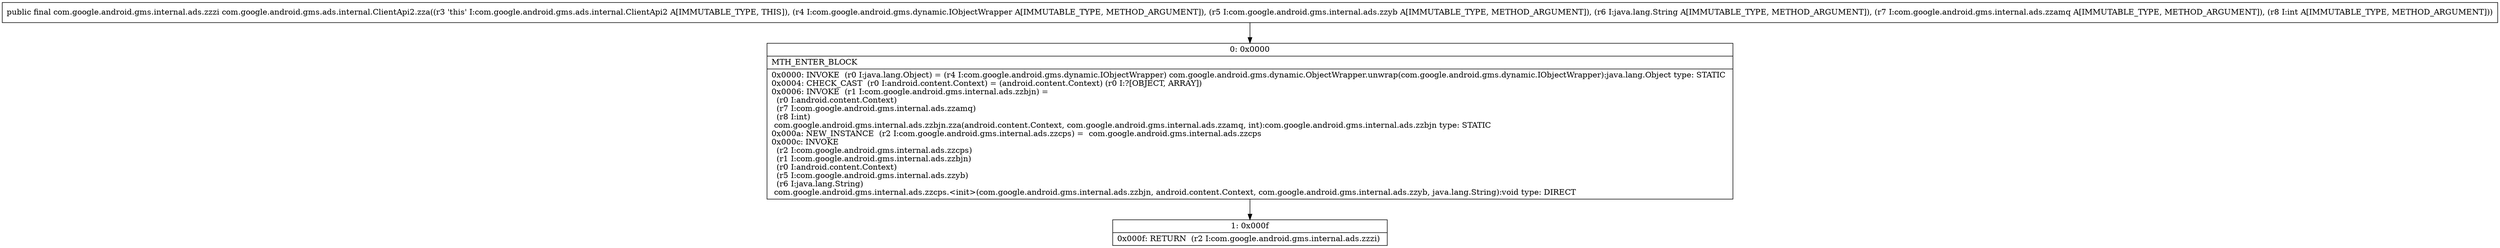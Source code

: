 digraph "CFG forcom.google.android.gms.ads.internal.ClientApi2.zza(Lcom\/google\/android\/gms\/dynamic\/IObjectWrapper;Lcom\/google\/android\/gms\/internal\/ads\/zzyb;Ljava\/lang\/String;Lcom\/google\/android\/gms\/internal\/ads\/zzamq;I)Lcom\/google\/android\/gms\/internal\/ads\/zzzi;" {
Node_0 [shape=record,label="{0\:\ 0x0000|MTH_ENTER_BLOCK\l|0x0000: INVOKE  (r0 I:java.lang.Object) = (r4 I:com.google.android.gms.dynamic.IObjectWrapper) com.google.android.gms.dynamic.ObjectWrapper.unwrap(com.google.android.gms.dynamic.IObjectWrapper):java.lang.Object type: STATIC \l0x0004: CHECK_CAST  (r0 I:android.content.Context) = (android.content.Context) (r0 I:?[OBJECT, ARRAY]) \l0x0006: INVOKE  (r1 I:com.google.android.gms.internal.ads.zzbjn) = \l  (r0 I:android.content.Context)\l  (r7 I:com.google.android.gms.internal.ads.zzamq)\l  (r8 I:int)\l com.google.android.gms.internal.ads.zzbjn.zza(android.content.Context, com.google.android.gms.internal.ads.zzamq, int):com.google.android.gms.internal.ads.zzbjn type: STATIC \l0x000a: NEW_INSTANCE  (r2 I:com.google.android.gms.internal.ads.zzcps) =  com.google.android.gms.internal.ads.zzcps \l0x000c: INVOKE  \l  (r2 I:com.google.android.gms.internal.ads.zzcps)\l  (r1 I:com.google.android.gms.internal.ads.zzbjn)\l  (r0 I:android.content.Context)\l  (r5 I:com.google.android.gms.internal.ads.zzyb)\l  (r6 I:java.lang.String)\l com.google.android.gms.internal.ads.zzcps.\<init\>(com.google.android.gms.internal.ads.zzbjn, android.content.Context, com.google.android.gms.internal.ads.zzyb, java.lang.String):void type: DIRECT \l}"];
Node_1 [shape=record,label="{1\:\ 0x000f|0x000f: RETURN  (r2 I:com.google.android.gms.internal.ads.zzzi) \l}"];
MethodNode[shape=record,label="{public final com.google.android.gms.internal.ads.zzzi com.google.android.gms.ads.internal.ClientApi2.zza((r3 'this' I:com.google.android.gms.ads.internal.ClientApi2 A[IMMUTABLE_TYPE, THIS]), (r4 I:com.google.android.gms.dynamic.IObjectWrapper A[IMMUTABLE_TYPE, METHOD_ARGUMENT]), (r5 I:com.google.android.gms.internal.ads.zzyb A[IMMUTABLE_TYPE, METHOD_ARGUMENT]), (r6 I:java.lang.String A[IMMUTABLE_TYPE, METHOD_ARGUMENT]), (r7 I:com.google.android.gms.internal.ads.zzamq A[IMMUTABLE_TYPE, METHOD_ARGUMENT]), (r8 I:int A[IMMUTABLE_TYPE, METHOD_ARGUMENT])) }"];
MethodNode -> Node_0;
Node_0 -> Node_1;
}

